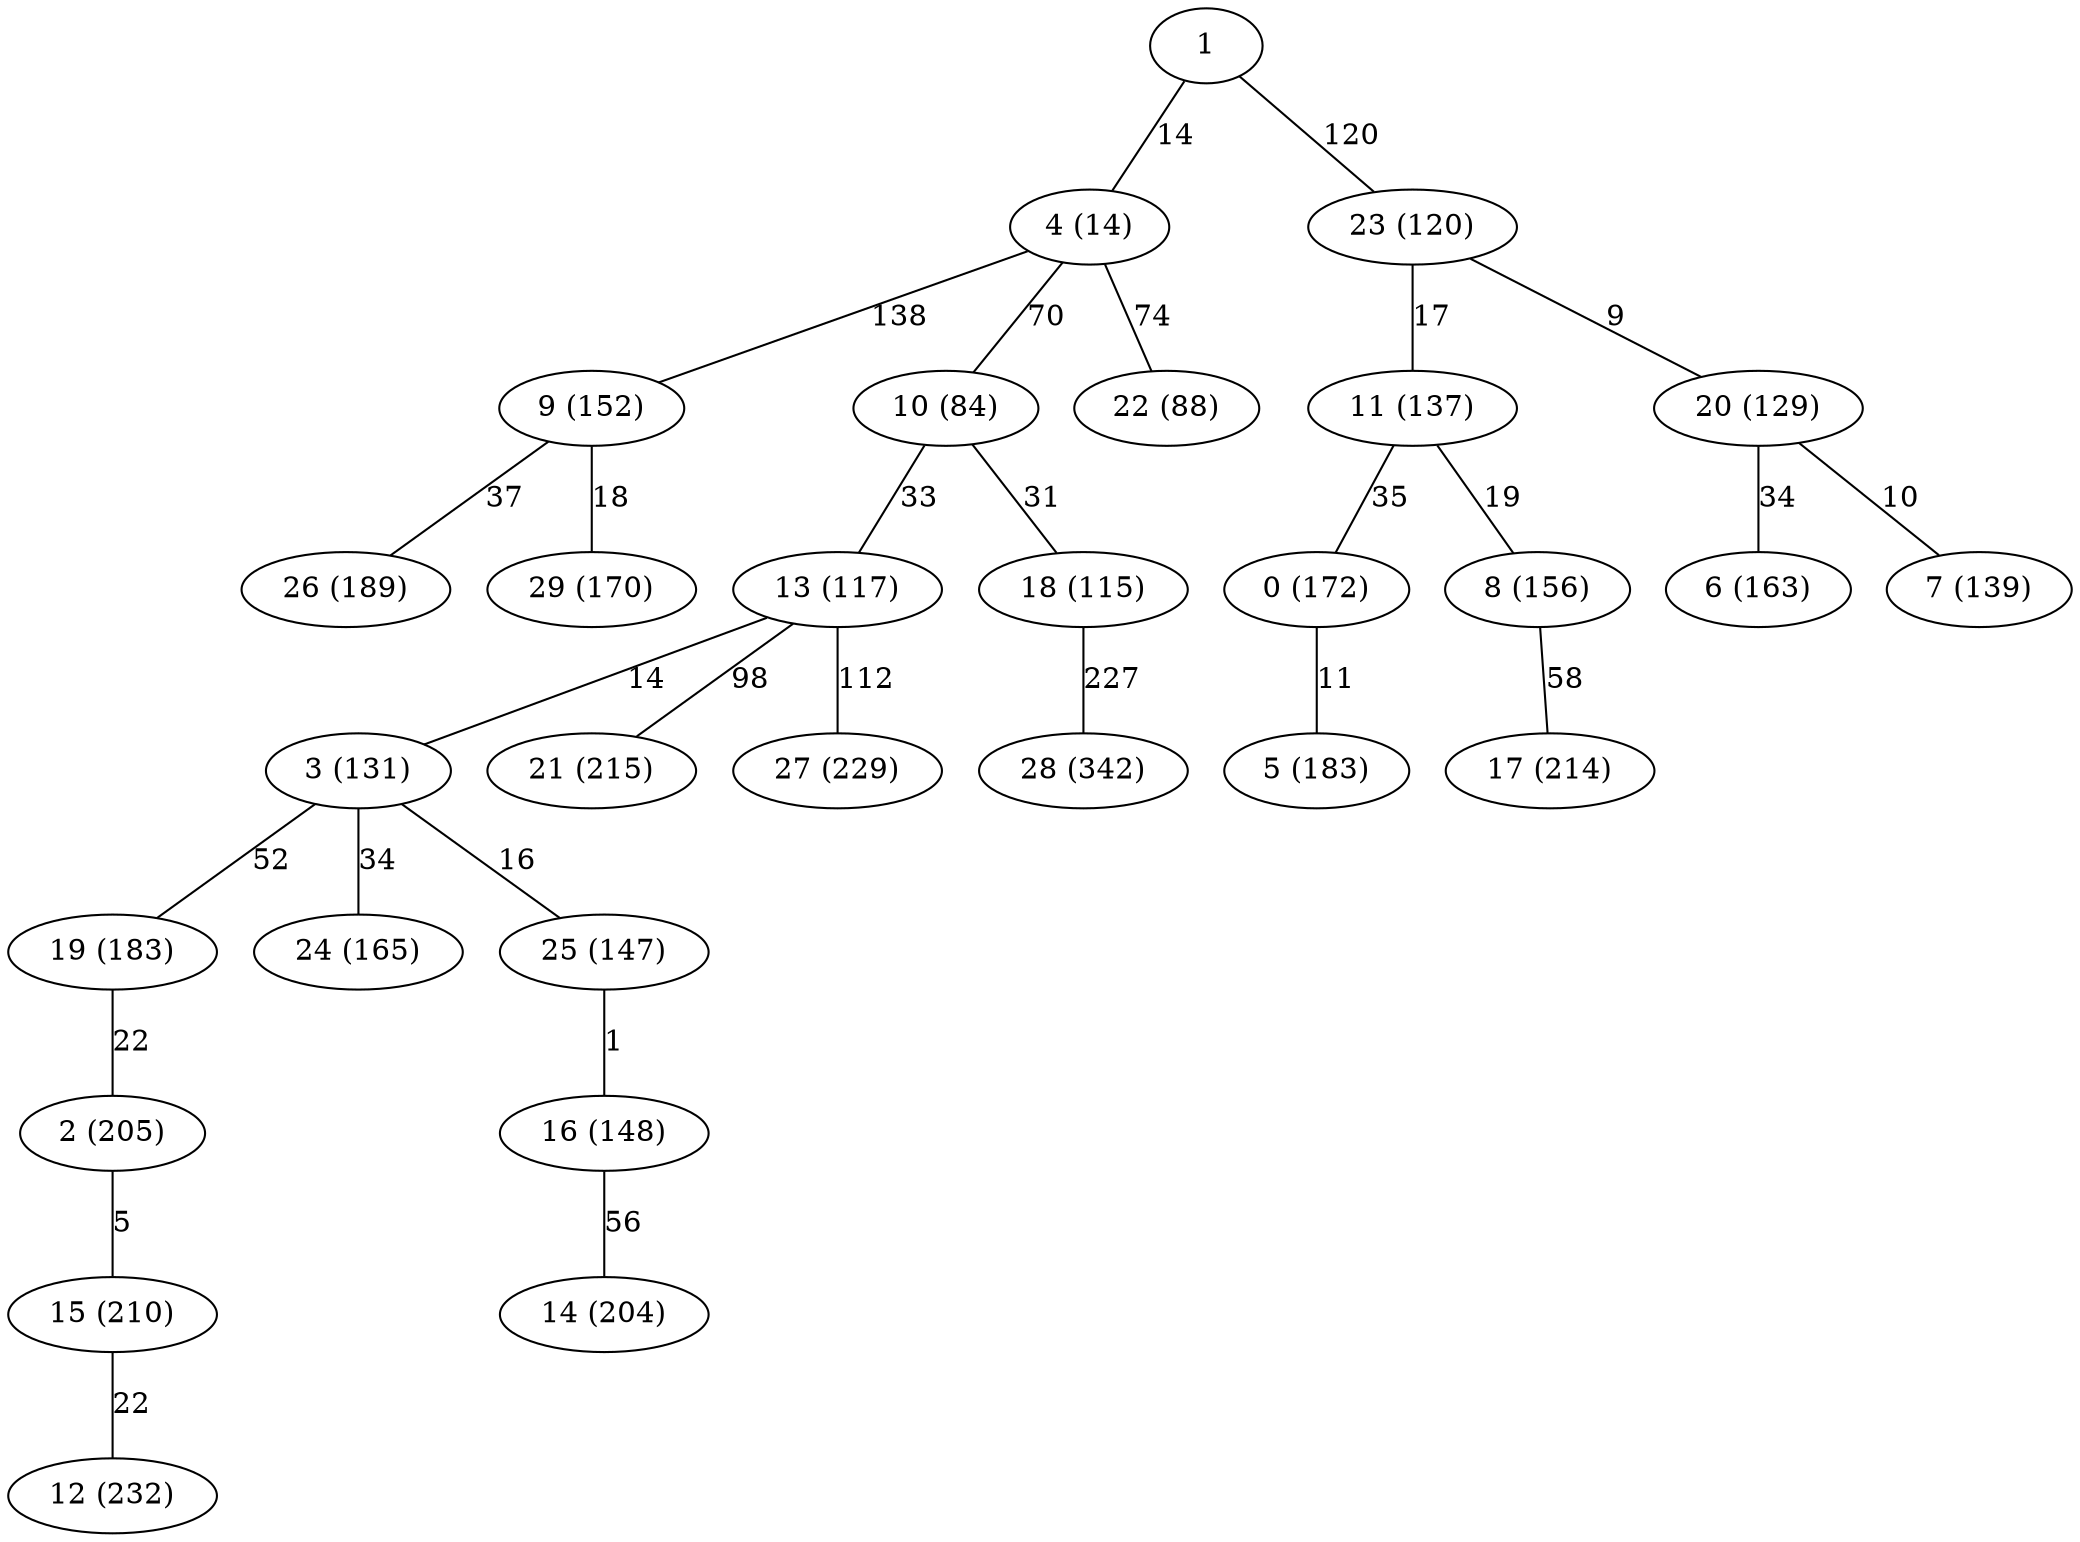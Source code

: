 strict graph G {
1;
0 [label="0 (172)"];
2 [label="2 (205)"];
3 [label="3 (131)"];
4 [label="4 (14)"];
5 [label="5 (183)"];
6 [label="6 (163)"];
7 [label="7 (139)"];
8 [label="8 (156)"];
9 [label="9 (152)"];
10 [label="10 (84)"];
11 [label="11 (137)"];
12 [label="12 (232)"];
13 [label="13 (117)"];
14 [label="14 (204)"];
15 [label="15 (210)"];
16 [label="16 (148)"];
17 [label="17 (214)"];
18 [label="18 (115)"];
19 [label="19 (183)"];
20 [label="20 (129)"];
21 [label="21 (215)"];
22 [label="22 (88)"];
23 [label="23 (120)"];
24 [label="24 (165)"];
25 [label="25 (147)"];
26 [label="26 (189)"];
27 [label="27 (229)"];
28 [label="28 (342)"];
29 [label="29 (170)"];
15 -- 12  [label=22];
16 -- 14  [label=56];
10 -- 13  [label=33];
3 -- 24  [label=34];
0 -- 5  [label=11];
9 -- 26  [label=37];
3 -- 25  [label=16];
1 -- 23  [label=120];
25 -- 16  [label=1];
13 -- 21  [label=98];
10 -- 18  [label=31];
9 -- 29  [label=18];
4 -- 22  [label=74];
11 -- 0  [label=35];
20 -- 6  [label=34];
20 -- 7  [label=10];
1 -- 4  [label=14];
2 -- 15  [label=5];
3 -- 19  [label=52];
8 -- 17  [label=58];
18 -- 28  [label=227];
23 -- 20  [label=9];
13 -- 3  [label=14];
19 -- 2  [label=22];
13 -- 27  [label=112];
23 -- 11  [label=17];
4 -- 10  [label=70];
11 -- 8  [label=19];
4 -- 9  [label=138];
}
